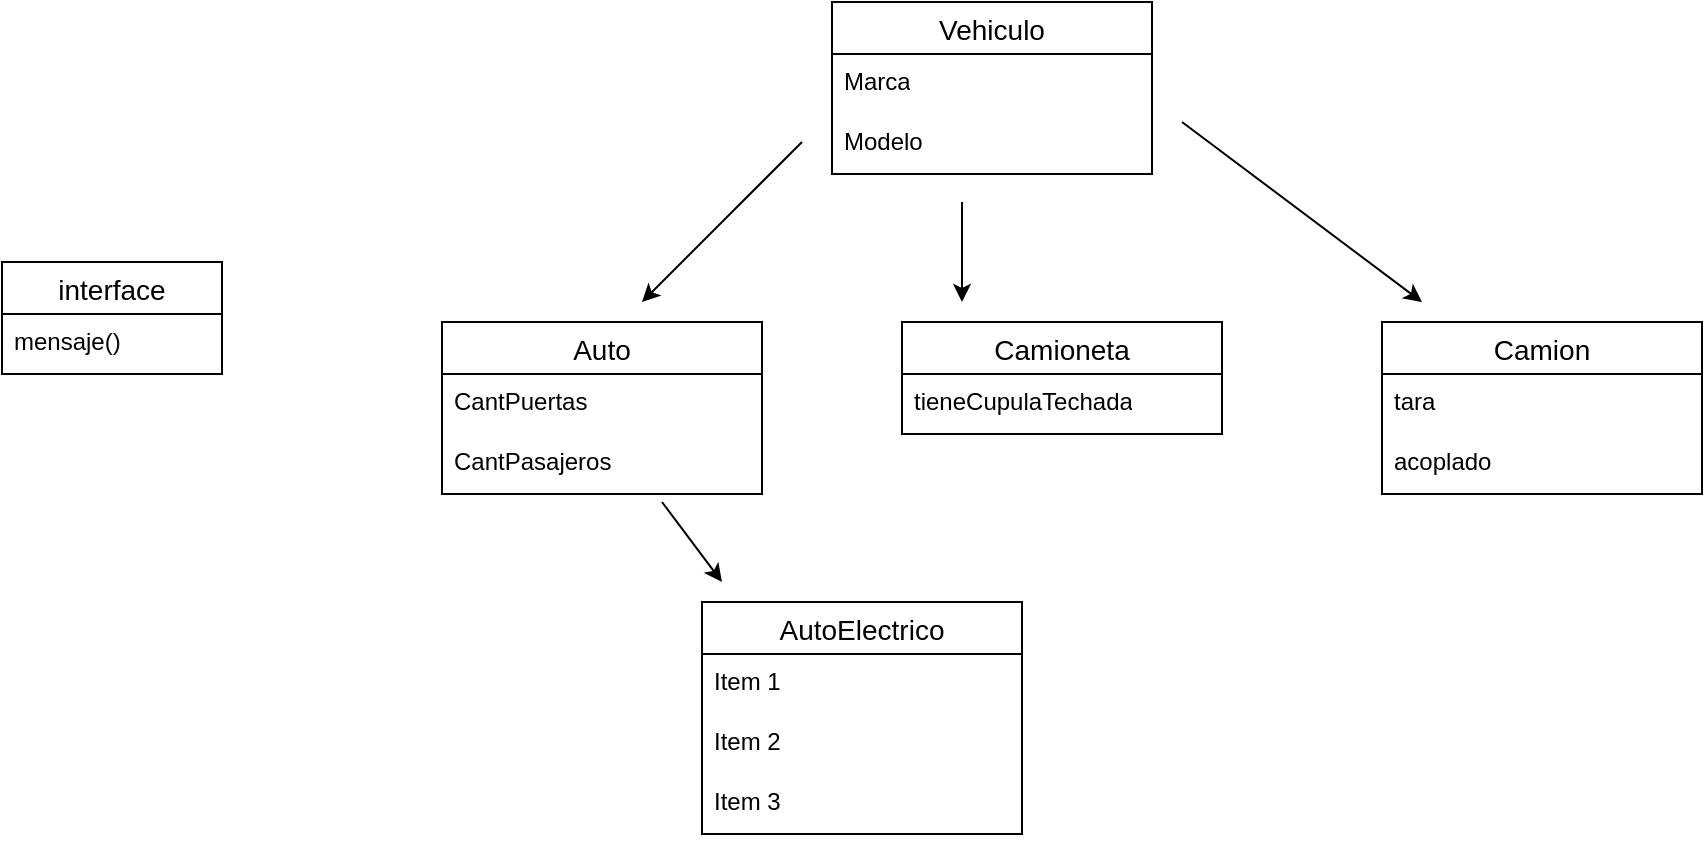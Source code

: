 <mxfile version="21.5.0" type="device">
  <diagram name="Page-1" id="vB9bFaxZiTcBcijhlsG5">
    <mxGraphModel dx="1120" dy="452" grid="1" gridSize="10" guides="1" tooltips="1" connect="1" arrows="1" fold="1" page="1" pageScale="1" pageWidth="1169" pageHeight="827" math="0" shadow="0">
      <root>
        <mxCell id="0" />
        <mxCell id="1" parent="0" />
        <mxCell id="wYS-kU-ZaZKc8igCaqV0-1" value="Vehiculo" style="swimlane;fontStyle=0;childLayout=stackLayout;horizontal=1;startSize=26;horizontalStack=0;resizeParent=1;resizeParentMax=0;resizeLast=0;collapsible=1;marginBottom=0;align=center;fontSize=14;" vertex="1" parent="1">
          <mxGeometry x="425" y="40" width="160" height="86" as="geometry" />
        </mxCell>
        <mxCell id="wYS-kU-ZaZKc8igCaqV0-2" value="Marca" style="text;strokeColor=none;fillColor=none;spacingLeft=4;spacingRight=4;overflow=hidden;rotatable=0;points=[[0,0.5],[1,0.5]];portConstraint=eastwest;fontSize=12;whiteSpace=wrap;html=1;" vertex="1" parent="wYS-kU-ZaZKc8igCaqV0-1">
          <mxGeometry y="26" width="160" height="30" as="geometry" />
        </mxCell>
        <mxCell id="wYS-kU-ZaZKc8igCaqV0-3" value="Modelo" style="text;strokeColor=none;fillColor=none;spacingLeft=4;spacingRight=4;overflow=hidden;rotatable=0;points=[[0,0.5],[1,0.5]];portConstraint=eastwest;fontSize=12;whiteSpace=wrap;html=1;" vertex="1" parent="wYS-kU-ZaZKc8igCaqV0-1">
          <mxGeometry y="56" width="160" height="30" as="geometry" />
        </mxCell>
        <mxCell id="wYS-kU-ZaZKc8igCaqV0-5" value="Auto" style="swimlane;fontStyle=0;childLayout=stackLayout;horizontal=1;startSize=26;horizontalStack=0;resizeParent=1;resizeParentMax=0;resizeLast=0;collapsible=1;marginBottom=0;align=center;fontSize=14;" vertex="1" parent="1">
          <mxGeometry x="230" y="200" width="160" height="86" as="geometry" />
        </mxCell>
        <mxCell id="wYS-kU-ZaZKc8igCaqV0-6" value="CantPuertas" style="text;strokeColor=none;fillColor=none;spacingLeft=4;spacingRight=4;overflow=hidden;rotatable=0;points=[[0,0.5],[1,0.5]];portConstraint=eastwest;fontSize=12;whiteSpace=wrap;html=1;" vertex="1" parent="wYS-kU-ZaZKc8igCaqV0-5">
          <mxGeometry y="26" width="160" height="30" as="geometry" />
        </mxCell>
        <mxCell id="wYS-kU-ZaZKc8igCaqV0-7" value="CantPasajeros" style="text;strokeColor=none;fillColor=none;spacingLeft=4;spacingRight=4;overflow=hidden;rotatable=0;points=[[0,0.5],[1,0.5]];portConstraint=eastwest;fontSize=12;whiteSpace=wrap;html=1;" vertex="1" parent="wYS-kU-ZaZKc8igCaqV0-5">
          <mxGeometry y="56" width="160" height="30" as="geometry" />
        </mxCell>
        <mxCell id="wYS-kU-ZaZKc8igCaqV0-22" value="Camioneta" style="swimlane;fontStyle=0;childLayout=stackLayout;horizontal=1;startSize=26;horizontalStack=0;resizeParent=1;resizeParentMax=0;resizeLast=0;collapsible=1;marginBottom=0;align=center;fontSize=14;" vertex="1" parent="1">
          <mxGeometry x="460" y="200" width="160" height="56" as="geometry" />
        </mxCell>
        <mxCell id="wYS-kU-ZaZKc8igCaqV0-23" value="tieneCupulaTechada" style="text;strokeColor=none;fillColor=none;spacingLeft=4;spacingRight=4;overflow=hidden;rotatable=0;points=[[0,0.5],[1,0.5]];portConstraint=eastwest;fontSize=12;whiteSpace=wrap;html=1;" vertex="1" parent="wYS-kU-ZaZKc8igCaqV0-22">
          <mxGeometry y="26" width="160" height="30" as="geometry" />
        </mxCell>
        <mxCell id="wYS-kU-ZaZKc8igCaqV0-26" value="Camion" style="swimlane;fontStyle=0;childLayout=stackLayout;horizontal=1;startSize=26;horizontalStack=0;resizeParent=1;resizeParentMax=0;resizeLast=0;collapsible=1;marginBottom=0;align=center;fontSize=14;" vertex="1" parent="1">
          <mxGeometry x="700" y="200" width="160" height="86" as="geometry" />
        </mxCell>
        <mxCell id="wYS-kU-ZaZKc8igCaqV0-27" value="tara" style="text;strokeColor=none;fillColor=none;spacingLeft=4;spacingRight=4;overflow=hidden;rotatable=0;points=[[0,0.5],[1,0.5]];portConstraint=eastwest;fontSize=12;whiteSpace=wrap;html=1;" vertex="1" parent="wYS-kU-ZaZKc8igCaqV0-26">
          <mxGeometry y="26" width="160" height="30" as="geometry" />
        </mxCell>
        <mxCell id="wYS-kU-ZaZKc8igCaqV0-28" value="acoplado" style="text;strokeColor=none;fillColor=none;spacingLeft=4;spacingRight=4;overflow=hidden;rotatable=0;points=[[0,0.5],[1,0.5]];portConstraint=eastwest;fontSize=12;whiteSpace=wrap;html=1;" vertex="1" parent="wYS-kU-ZaZKc8igCaqV0-26">
          <mxGeometry y="56" width="160" height="30" as="geometry" />
        </mxCell>
        <mxCell id="wYS-kU-ZaZKc8igCaqV0-30" value="" style="endArrow=classic;html=1;rounded=0;" edge="1" parent="1">
          <mxGeometry width="50" height="50" relative="1" as="geometry">
            <mxPoint x="410" y="110" as="sourcePoint" />
            <mxPoint x="330" y="190" as="targetPoint" />
          </mxGeometry>
        </mxCell>
        <mxCell id="wYS-kU-ZaZKc8igCaqV0-31" value="" style="endArrow=classic;html=1;rounded=0;" edge="1" parent="1">
          <mxGeometry width="50" height="50" relative="1" as="geometry">
            <mxPoint x="490" y="140" as="sourcePoint" />
            <mxPoint x="490" y="190" as="targetPoint" />
          </mxGeometry>
        </mxCell>
        <mxCell id="wYS-kU-ZaZKc8igCaqV0-32" value="" style="endArrow=classic;html=1;rounded=0;" edge="1" parent="1">
          <mxGeometry width="50" height="50" relative="1" as="geometry">
            <mxPoint x="600" y="100" as="sourcePoint" />
            <mxPoint x="720" y="190" as="targetPoint" />
          </mxGeometry>
        </mxCell>
        <mxCell id="wYS-kU-ZaZKc8igCaqV0-33" value="AutoElectrico" style="swimlane;fontStyle=0;childLayout=stackLayout;horizontal=1;startSize=26;horizontalStack=0;resizeParent=1;resizeParentMax=0;resizeLast=0;collapsible=1;marginBottom=0;align=center;fontSize=14;" vertex="1" parent="1">
          <mxGeometry x="360" y="340" width="160" height="116" as="geometry" />
        </mxCell>
        <mxCell id="wYS-kU-ZaZKc8igCaqV0-34" value="Item 1" style="text;strokeColor=none;fillColor=none;spacingLeft=4;spacingRight=4;overflow=hidden;rotatable=0;points=[[0,0.5],[1,0.5]];portConstraint=eastwest;fontSize=12;whiteSpace=wrap;html=1;" vertex="1" parent="wYS-kU-ZaZKc8igCaqV0-33">
          <mxGeometry y="26" width="160" height="30" as="geometry" />
        </mxCell>
        <mxCell id="wYS-kU-ZaZKc8igCaqV0-35" value="Item 2" style="text;strokeColor=none;fillColor=none;spacingLeft=4;spacingRight=4;overflow=hidden;rotatable=0;points=[[0,0.5],[1,0.5]];portConstraint=eastwest;fontSize=12;whiteSpace=wrap;html=1;" vertex="1" parent="wYS-kU-ZaZKc8igCaqV0-33">
          <mxGeometry y="56" width="160" height="30" as="geometry" />
        </mxCell>
        <mxCell id="wYS-kU-ZaZKc8igCaqV0-36" value="Item 3" style="text;strokeColor=none;fillColor=none;spacingLeft=4;spacingRight=4;overflow=hidden;rotatable=0;points=[[0,0.5],[1,0.5]];portConstraint=eastwest;fontSize=12;whiteSpace=wrap;html=1;" vertex="1" parent="wYS-kU-ZaZKc8igCaqV0-33">
          <mxGeometry y="86" width="160" height="30" as="geometry" />
        </mxCell>
        <mxCell id="wYS-kU-ZaZKc8igCaqV0-37" value="" style="endArrow=classic;html=1;rounded=0;" edge="1" parent="1">
          <mxGeometry width="50" height="50" relative="1" as="geometry">
            <mxPoint x="340" y="290" as="sourcePoint" />
            <mxPoint x="370" y="330" as="targetPoint" />
          </mxGeometry>
        </mxCell>
        <mxCell id="wYS-kU-ZaZKc8igCaqV0-39" value="interface" style="swimlane;fontStyle=0;childLayout=stackLayout;horizontal=1;startSize=26;horizontalStack=0;resizeParent=1;resizeParentMax=0;resizeLast=0;collapsible=1;marginBottom=0;align=center;fontSize=14;" vertex="1" parent="1">
          <mxGeometry x="10" y="170" width="110" height="56" as="geometry" />
        </mxCell>
        <mxCell id="wYS-kU-ZaZKc8igCaqV0-40" value="mensaje()" style="text;strokeColor=none;fillColor=none;spacingLeft=4;spacingRight=4;overflow=hidden;rotatable=0;points=[[0,0.5],[1,0.5]];portConstraint=eastwest;fontSize=12;whiteSpace=wrap;html=1;" vertex="1" parent="wYS-kU-ZaZKc8igCaqV0-39">
          <mxGeometry y="26" width="110" height="30" as="geometry" />
        </mxCell>
      </root>
    </mxGraphModel>
  </diagram>
</mxfile>
